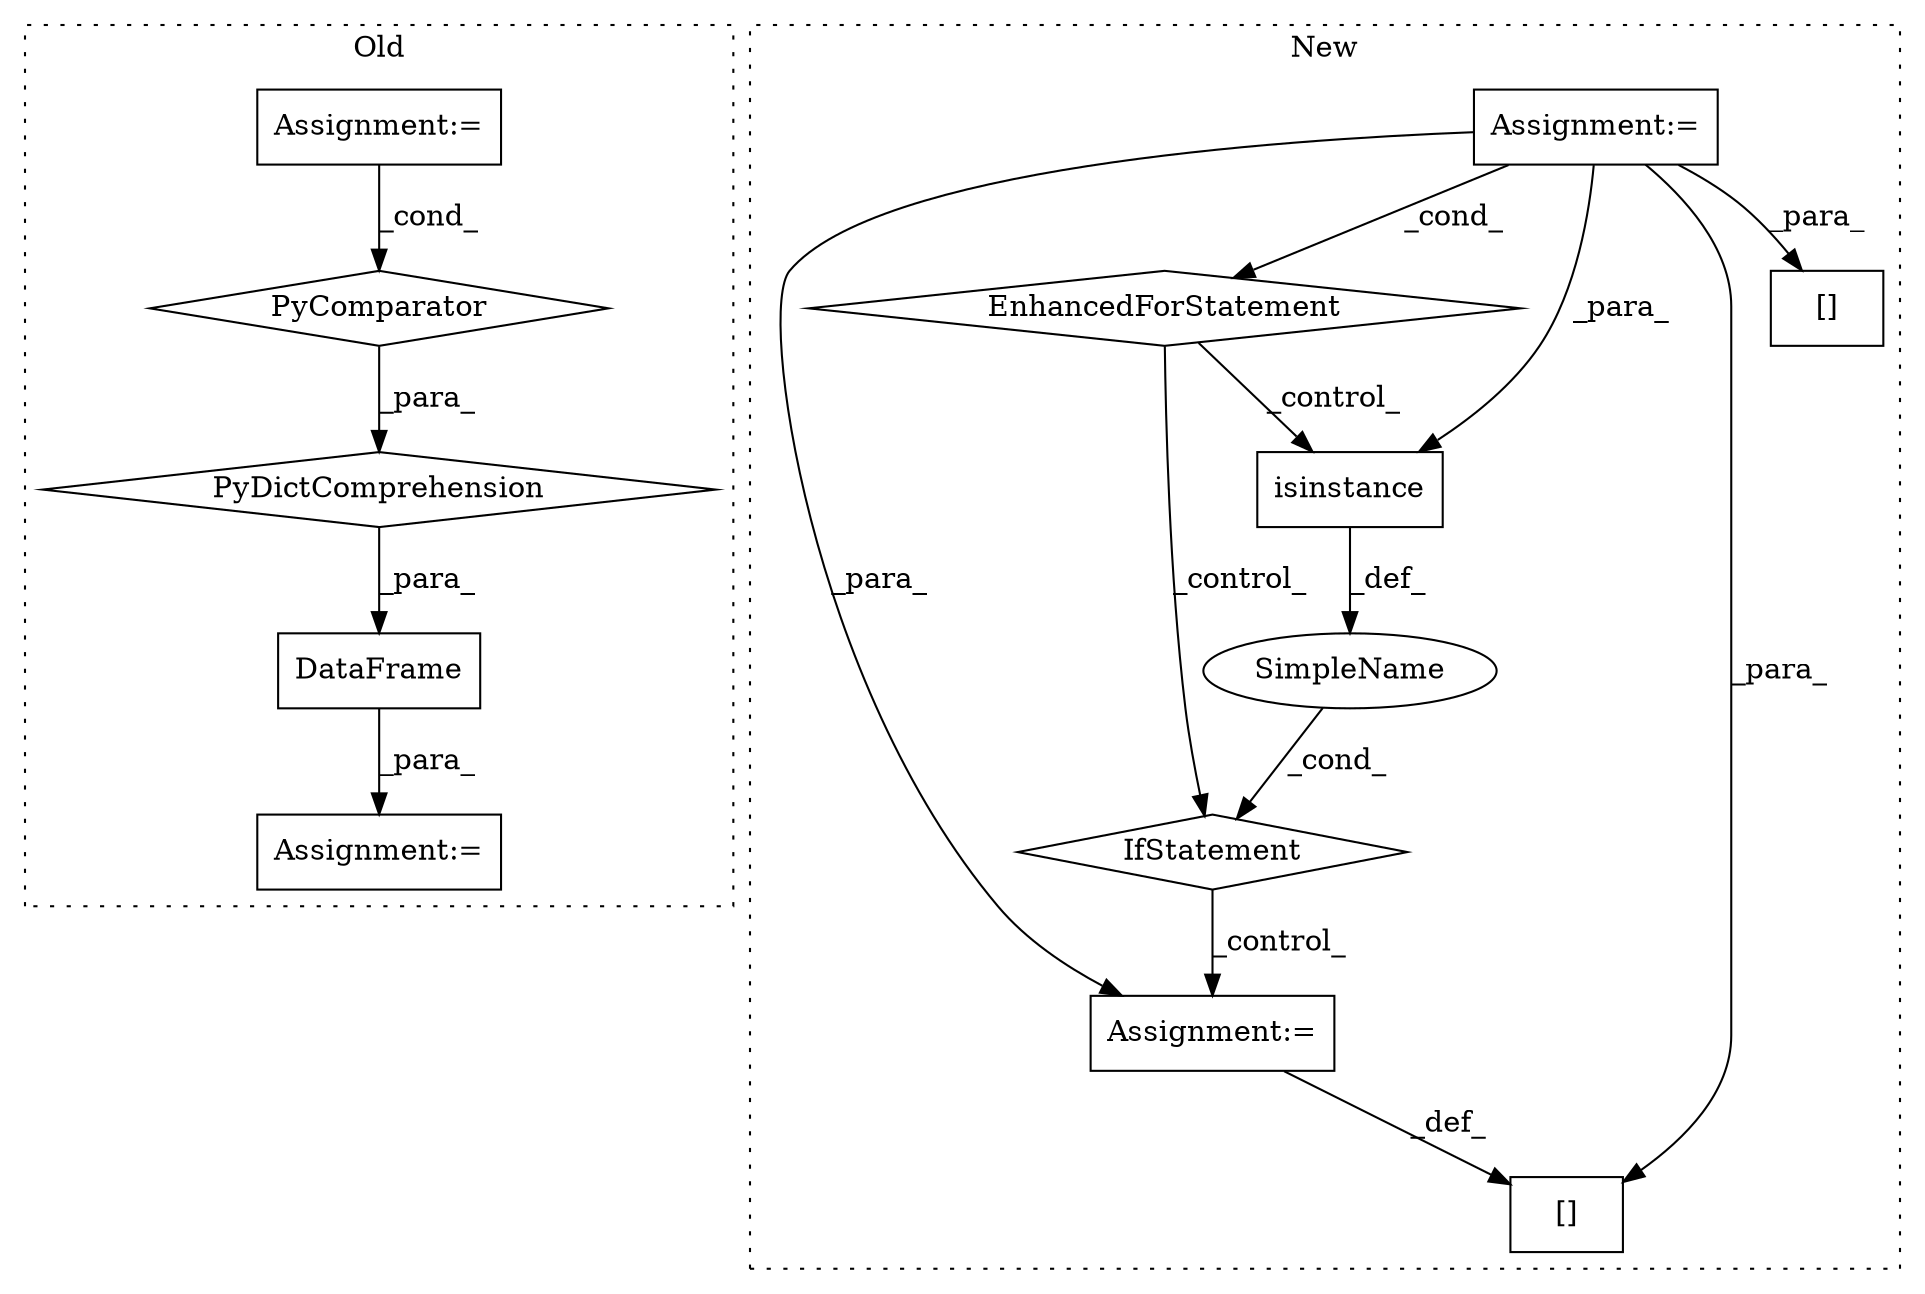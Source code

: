 digraph G {
subgraph cluster0 {
1 [label="DataFrame" a="32" s="15236,15387" l="21,-5" shape="box"];
4 [label="Assignment:=" a="7" s="15228" l="1" shape="box"];
9 [label="Assignment:=" a="7" s="15350" l="29" shape="box"];
12 [label="PyDictComprehension" a="110" s="15257" l="130" shape="diamond"];
13 [label="PyComparator" a="113" s="15350" l="29" shape="diamond"];
label = "Old";
style="dotted";
}
subgraph cluster1 {
2 [label="EnhancedForStatement" a="70" s="15797,15882" l="64,2" shape="diamond"];
3 [label="Assignment:=" a="7" s="15797,15882" l="64,2" shape="box"];
5 [label="Assignment:=" a="7" s="15967" l="1" shape="box"];
6 [label="[]" a="2" s="15956,15966" l="8,1" shape="box"];
7 [label="IfStatement" a="25" s="15892,15944" l="4,2" shape="diamond"];
8 [label="SimpleName" a="42" s="" l="" shape="ellipse"];
10 [label="isinstance" a="32" s="15896,15915" l="11,1" shape="box"];
11 [label="[]" a="2" s="16038,16046" l="5,1" shape="box"];
label = "New";
style="dotted";
}
1 -> 4 [label="_para_"];
2 -> 10 [label="_control_"];
2 -> 7 [label="_control_"];
3 -> 10 [label="_para_"];
3 -> 6 [label="_para_"];
3 -> 5 [label="_para_"];
3 -> 2 [label="_cond_"];
3 -> 11 [label="_para_"];
5 -> 6 [label="_def_"];
7 -> 5 [label="_control_"];
8 -> 7 [label="_cond_"];
9 -> 13 [label="_cond_"];
10 -> 8 [label="_def_"];
12 -> 1 [label="_para_"];
13 -> 12 [label="_para_"];
}